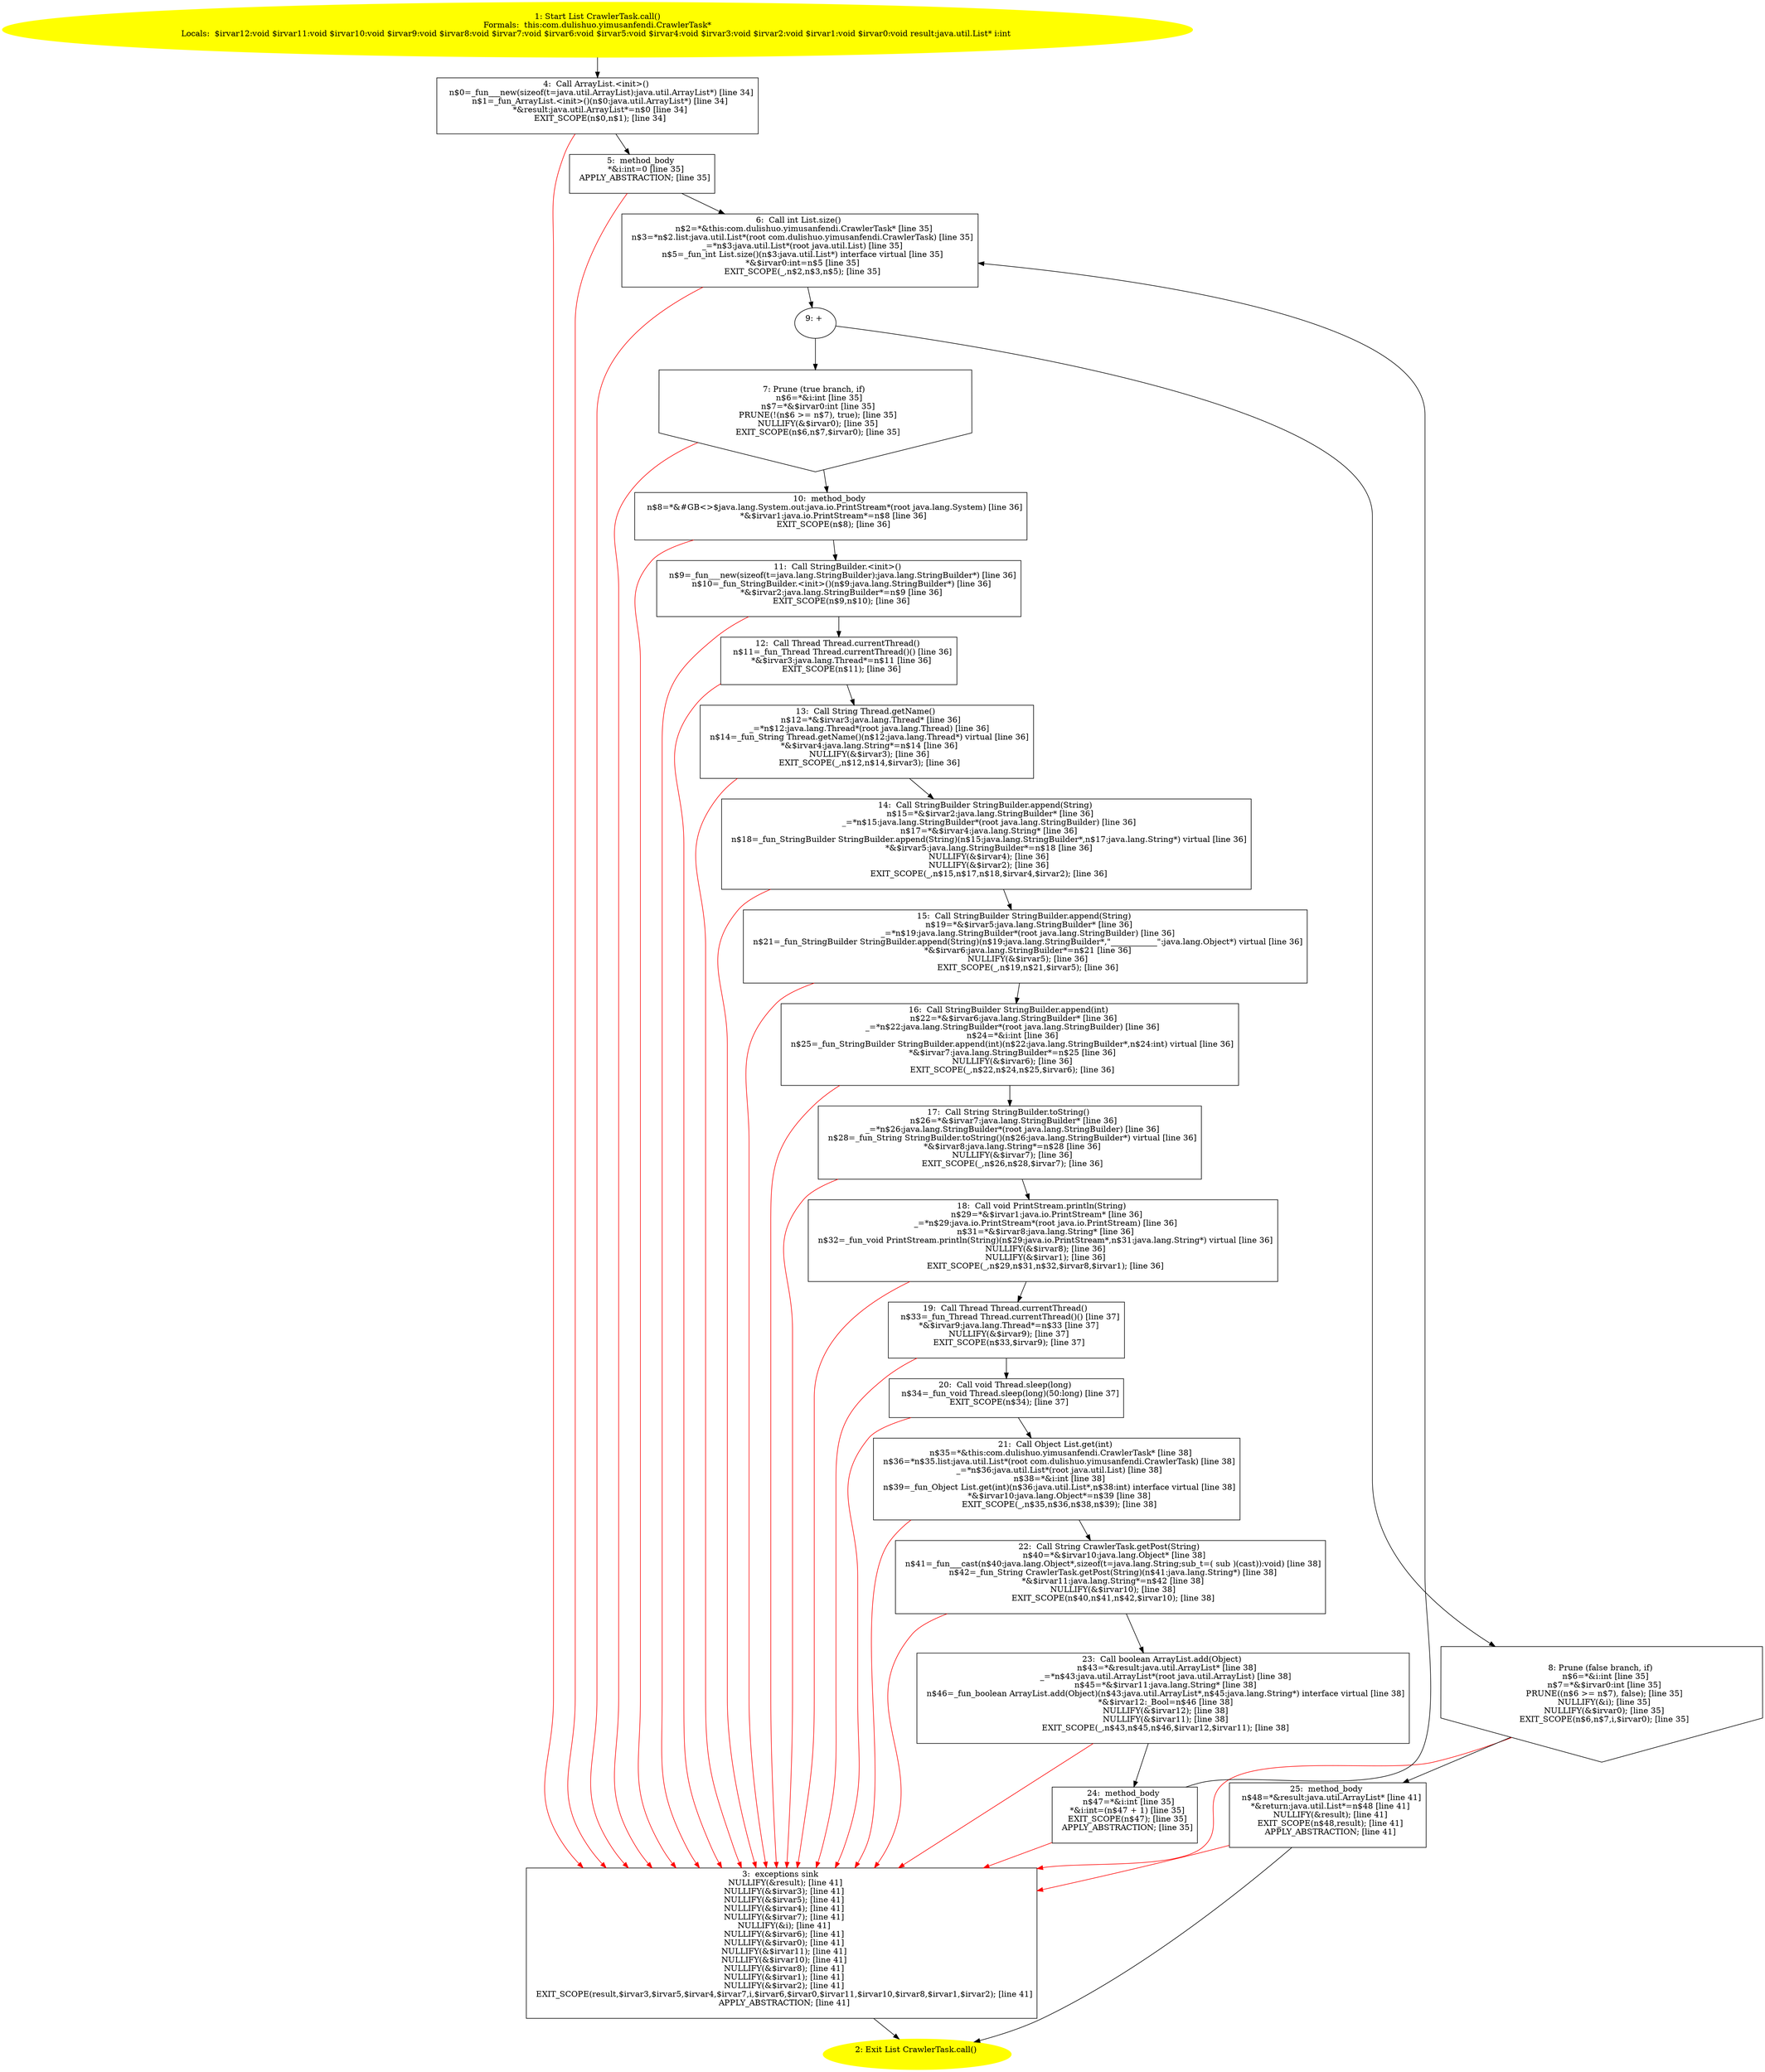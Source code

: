 /* @generated */
digraph cfg {
"com.dulishuo.yimusanfendi.CrawlerTask.call():java.util.List.db9e57e4d710e95842261ebe2998444a_1" [label="1: Start List CrawlerTask.call()\nFormals:  this:com.dulishuo.yimusanfendi.CrawlerTask*\nLocals:  $irvar12:void $irvar11:void $irvar10:void $irvar9:void $irvar8:void $irvar7:void $irvar6:void $irvar5:void $irvar4:void $irvar3:void $irvar2:void $irvar1:void $irvar0:void result:java.util.List* i:int \n  " color=yellow style=filled]
	

	 "com.dulishuo.yimusanfendi.CrawlerTask.call():java.util.List.db9e57e4d710e95842261ebe2998444a_1" -> "com.dulishuo.yimusanfendi.CrawlerTask.call():java.util.List.db9e57e4d710e95842261ebe2998444a_4" ;
"com.dulishuo.yimusanfendi.CrawlerTask.call():java.util.List.db9e57e4d710e95842261ebe2998444a_2" [label="2: Exit List CrawlerTask.call() \n  " color=yellow style=filled]
	

"com.dulishuo.yimusanfendi.CrawlerTask.call():java.util.List.db9e57e4d710e95842261ebe2998444a_3" [label="3:  exceptions sink \n   NULLIFY(&result); [line 41]\n  NULLIFY(&$irvar3); [line 41]\n  NULLIFY(&$irvar5); [line 41]\n  NULLIFY(&$irvar4); [line 41]\n  NULLIFY(&$irvar7); [line 41]\n  NULLIFY(&i); [line 41]\n  NULLIFY(&$irvar6); [line 41]\n  NULLIFY(&$irvar0); [line 41]\n  NULLIFY(&$irvar11); [line 41]\n  NULLIFY(&$irvar10); [line 41]\n  NULLIFY(&$irvar8); [line 41]\n  NULLIFY(&$irvar1); [line 41]\n  NULLIFY(&$irvar2); [line 41]\n  EXIT_SCOPE(result,$irvar3,$irvar5,$irvar4,$irvar7,i,$irvar6,$irvar0,$irvar11,$irvar10,$irvar8,$irvar1,$irvar2); [line 41]\n  APPLY_ABSTRACTION; [line 41]\n " shape="box"]
	

	 "com.dulishuo.yimusanfendi.CrawlerTask.call():java.util.List.db9e57e4d710e95842261ebe2998444a_3" -> "com.dulishuo.yimusanfendi.CrawlerTask.call():java.util.List.db9e57e4d710e95842261ebe2998444a_2" ;
"com.dulishuo.yimusanfendi.CrawlerTask.call():java.util.List.db9e57e4d710e95842261ebe2998444a_4" [label="4:  Call ArrayList.<init>() \n   n$0=_fun___new(sizeof(t=java.util.ArrayList):java.util.ArrayList*) [line 34]\n  n$1=_fun_ArrayList.<init>()(n$0:java.util.ArrayList*) [line 34]\n  *&result:java.util.ArrayList*=n$0 [line 34]\n  EXIT_SCOPE(n$0,n$1); [line 34]\n " shape="box"]
	

	 "com.dulishuo.yimusanfendi.CrawlerTask.call():java.util.List.db9e57e4d710e95842261ebe2998444a_4" -> "com.dulishuo.yimusanfendi.CrawlerTask.call():java.util.List.db9e57e4d710e95842261ebe2998444a_5" ;
	 "com.dulishuo.yimusanfendi.CrawlerTask.call():java.util.List.db9e57e4d710e95842261ebe2998444a_4" -> "com.dulishuo.yimusanfendi.CrawlerTask.call():java.util.List.db9e57e4d710e95842261ebe2998444a_3" [color="red" ];
"com.dulishuo.yimusanfendi.CrawlerTask.call():java.util.List.db9e57e4d710e95842261ebe2998444a_5" [label="5:  method_body \n   *&i:int=0 [line 35]\n  APPLY_ABSTRACTION; [line 35]\n " shape="box"]
	

	 "com.dulishuo.yimusanfendi.CrawlerTask.call():java.util.List.db9e57e4d710e95842261ebe2998444a_5" -> "com.dulishuo.yimusanfendi.CrawlerTask.call():java.util.List.db9e57e4d710e95842261ebe2998444a_6" ;
	 "com.dulishuo.yimusanfendi.CrawlerTask.call():java.util.List.db9e57e4d710e95842261ebe2998444a_5" -> "com.dulishuo.yimusanfendi.CrawlerTask.call():java.util.List.db9e57e4d710e95842261ebe2998444a_3" [color="red" ];
"com.dulishuo.yimusanfendi.CrawlerTask.call():java.util.List.db9e57e4d710e95842261ebe2998444a_6" [label="6:  Call int List.size() \n   n$2=*&this:com.dulishuo.yimusanfendi.CrawlerTask* [line 35]\n  n$3=*n$2.list:java.util.List*(root com.dulishuo.yimusanfendi.CrawlerTask) [line 35]\n  _=*n$3:java.util.List*(root java.util.List) [line 35]\n  n$5=_fun_int List.size()(n$3:java.util.List*) interface virtual [line 35]\n  *&$irvar0:int=n$5 [line 35]\n  EXIT_SCOPE(_,n$2,n$3,n$5); [line 35]\n " shape="box"]
	

	 "com.dulishuo.yimusanfendi.CrawlerTask.call():java.util.List.db9e57e4d710e95842261ebe2998444a_6" -> "com.dulishuo.yimusanfendi.CrawlerTask.call():java.util.List.db9e57e4d710e95842261ebe2998444a_9" ;
	 "com.dulishuo.yimusanfendi.CrawlerTask.call():java.util.List.db9e57e4d710e95842261ebe2998444a_6" -> "com.dulishuo.yimusanfendi.CrawlerTask.call():java.util.List.db9e57e4d710e95842261ebe2998444a_3" [color="red" ];
"com.dulishuo.yimusanfendi.CrawlerTask.call():java.util.List.db9e57e4d710e95842261ebe2998444a_7" [label="7: Prune (true branch, if) \n   n$6=*&i:int [line 35]\n  n$7=*&$irvar0:int [line 35]\n  PRUNE(!(n$6 >= n$7), true); [line 35]\n  NULLIFY(&$irvar0); [line 35]\n  EXIT_SCOPE(n$6,n$7,$irvar0); [line 35]\n " shape="invhouse"]
	

	 "com.dulishuo.yimusanfendi.CrawlerTask.call():java.util.List.db9e57e4d710e95842261ebe2998444a_7" -> "com.dulishuo.yimusanfendi.CrawlerTask.call():java.util.List.db9e57e4d710e95842261ebe2998444a_10" ;
	 "com.dulishuo.yimusanfendi.CrawlerTask.call():java.util.List.db9e57e4d710e95842261ebe2998444a_7" -> "com.dulishuo.yimusanfendi.CrawlerTask.call():java.util.List.db9e57e4d710e95842261ebe2998444a_3" [color="red" ];
"com.dulishuo.yimusanfendi.CrawlerTask.call():java.util.List.db9e57e4d710e95842261ebe2998444a_8" [label="8: Prune (false branch, if) \n   n$6=*&i:int [line 35]\n  n$7=*&$irvar0:int [line 35]\n  PRUNE((n$6 >= n$7), false); [line 35]\n  NULLIFY(&i); [line 35]\n  NULLIFY(&$irvar0); [line 35]\n  EXIT_SCOPE(n$6,n$7,i,$irvar0); [line 35]\n " shape="invhouse"]
	

	 "com.dulishuo.yimusanfendi.CrawlerTask.call():java.util.List.db9e57e4d710e95842261ebe2998444a_8" -> "com.dulishuo.yimusanfendi.CrawlerTask.call():java.util.List.db9e57e4d710e95842261ebe2998444a_25" ;
	 "com.dulishuo.yimusanfendi.CrawlerTask.call():java.util.List.db9e57e4d710e95842261ebe2998444a_8" -> "com.dulishuo.yimusanfendi.CrawlerTask.call():java.util.List.db9e57e4d710e95842261ebe2998444a_3" [color="red" ];
"com.dulishuo.yimusanfendi.CrawlerTask.call():java.util.List.db9e57e4d710e95842261ebe2998444a_9" [label="9: + \n  " ]
	

	 "com.dulishuo.yimusanfendi.CrawlerTask.call():java.util.List.db9e57e4d710e95842261ebe2998444a_9" -> "com.dulishuo.yimusanfendi.CrawlerTask.call():java.util.List.db9e57e4d710e95842261ebe2998444a_7" ;
	 "com.dulishuo.yimusanfendi.CrawlerTask.call():java.util.List.db9e57e4d710e95842261ebe2998444a_9" -> "com.dulishuo.yimusanfendi.CrawlerTask.call():java.util.List.db9e57e4d710e95842261ebe2998444a_8" ;
"com.dulishuo.yimusanfendi.CrawlerTask.call():java.util.List.db9e57e4d710e95842261ebe2998444a_10" [label="10:  method_body \n   n$8=*&#GB<>$java.lang.System.out:java.io.PrintStream*(root java.lang.System) [line 36]\n  *&$irvar1:java.io.PrintStream*=n$8 [line 36]\n  EXIT_SCOPE(n$8); [line 36]\n " shape="box"]
	

	 "com.dulishuo.yimusanfendi.CrawlerTask.call():java.util.List.db9e57e4d710e95842261ebe2998444a_10" -> "com.dulishuo.yimusanfendi.CrawlerTask.call():java.util.List.db9e57e4d710e95842261ebe2998444a_11" ;
	 "com.dulishuo.yimusanfendi.CrawlerTask.call():java.util.List.db9e57e4d710e95842261ebe2998444a_10" -> "com.dulishuo.yimusanfendi.CrawlerTask.call():java.util.List.db9e57e4d710e95842261ebe2998444a_3" [color="red" ];
"com.dulishuo.yimusanfendi.CrawlerTask.call():java.util.List.db9e57e4d710e95842261ebe2998444a_11" [label="11:  Call StringBuilder.<init>() \n   n$9=_fun___new(sizeof(t=java.lang.StringBuilder):java.lang.StringBuilder*) [line 36]\n  n$10=_fun_StringBuilder.<init>()(n$9:java.lang.StringBuilder*) [line 36]\n  *&$irvar2:java.lang.StringBuilder*=n$9 [line 36]\n  EXIT_SCOPE(n$9,n$10); [line 36]\n " shape="box"]
	

	 "com.dulishuo.yimusanfendi.CrawlerTask.call():java.util.List.db9e57e4d710e95842261ebe2998444a_11" -> "com.dulishuo.yimusanfendi.CrawlerTask.call():java.util.List.db9e57e4d710e95842261ebe2998444a_12" ;
	 "com.dulishuo.yimusanfendi.CrawlerTask.call():java.util.List.db9e57e4d710e95842261ebe2998444a_11" -> "com.dulishuo.yimusanfendi.CrawlerTask.call():java.util.List.db9e57e4d710e95842261ebe2998444a_3" [color="red" ];
"com.dulishuo.yimusanfendi.CrawlerTask.call():java.util.List.db9e57e4d710e95842261ebe2998444a_12" [label="12:  Call Thread Thread.currentThread() \n   n$11=_fun_Thread Thread.currentThread()() [line 36]\n  *&$irvar3:java.lang.Thread*=n$11 [line 36]\n  EXIT_SCOPE(n$11); [line 36]\n " shape="box"]
	

	 "com.dulishuo.yimusanfendi.CrawlerTask.call():java.util.List.db9e57e4d710e95842261ebe2998444a_12" -> "com.dulishuo.yimusanfendi.CrawlerTask.call():java.util.List.db9e57e4d710e95842261ebe2998444a_13" ;
	 "com.dulishuo.yimusanfendi.CrawlerTask.call():java.util.List.db9e57e4d710e95842261ebe2998444a_12" -> "com.dulishuo.yimusanfendi.CrawlerTask.call():java.util.List.db9e57e4d710e95842261ebe2998444a_3" [color="red" ];
"com.dulishuo.yimusanfendi.CrawlerTask.call():java.util.List.db9e57e4d710e95842261ebe2998444a_13" [label="13:  Call String Thread.getName() \n   n$12=*&$irvar3:java.lang.Thread* [line 36]\n  _=*n$12:java.lang.Thread*(root java.lang.Thread) [line 36]\n  n$14=_fun_String Thread.getName()(n$12:java.lang.Thread*) virtual [line 36]\n  *&$irvar4:java.lang.String*=n$14 [line 36]\n  NULLIFY(&$irvar3); [line 36]\n  EXIT_SCOPE(_,n$12,n$14,$irvar3); [line 36]\n " shape="box"]
	

	 "com.dulishuo.yimusanfendi.CrawlerTask.call():java.util.List.db9e57e4d710e95842261ebe2998444a_13" -> "com.dulishuo.yimusanfendi.CrawlerTask.call():java.util.List.db9e57e4d710e95842261ebe2998444a_14" ;
	 "com.dulishuo.yimusanfendi.CrawlerTask.call():java.util.List.db9e57e4d710e95842261ebe2998444a_13" -> "com.dulishuo.yimusanfendi.CrawlerTask.call():java.util.List.db9e57e4d710e95842261ebe2998444a_3" [color="red" ];
"com.dulishuo.yimusanfendi.CrawlerTask.call():java.util.List.db9e57e4d710e95842261ebe2998444a_14" [label="14:  Call StringBuilder StringBuilder.append(String) \n   n$15=*&$irvar2:java.lang.StringBuilder* [line 36]\n  _=*n$15:java.lang.StringBuilder*(root java.lang.StringBuilder) [line 36]\n  n$17=*&$irvar4:java.lang.String* [line 36]\n  n$18=_fun_StringBuilder StringBuilder.append(String)(n$15:java.lang.StringBuilder*,n$17:java.lang.String*) virtual [line 36]\n  *&$irvar5:java.lang.StringBuilder*=n$18 [line 36]\n  NULLIFY(&$irvar4); [line 36]\n  NULLIFY(&$irvar2); [line 36]\n  EXIT_SCOPE(_,n$15,n$17,n$18,$irvar4,$irvar2); [line 36]\n " shape="box"]
	

	 "com.dulishuo.yimusanfendi.CrawlerTask.call():java.util.List.db9e57e4d710e95842261ebe2998444a_14" -> "com.dulishuo.yimusanfendi.CrawlerTask.call():java.util.List.db9e57e4d710e95842261ebe2998444a_15" ;
	 "com.dulishuo.yimusanfendi.CrawlerTask.call():java.util.List.db9e57e4d710e95842261ebe2998444a_14" -> "com.dulishuo.yimusanfendi.CrawlerTask.call():java.util.List.db9e57e4d710e95842261ebe2998444a_3" [color="red" ];
"com.dulishuo.yimusanfendi.CrawlerTask.call():java.util.List.db9e57e4d710e95842261ebe2998444a_15" [label="15:  Call StringBuilder StringBuilder.append(String) \n   n$19=*&$irvar5:java.lang.StringBuilder* [line 36]\n  _=*n$19:java.lang.StringBuilder*(root java.lang.StringBuilder) [line 36]\n  n$21=_fun_StringBuilder StringBuilder.append(String)(n$19:java.lang.StringBuilder*,\"____________\":java.lang.Object*) virtual [line 36]\n  *&$irvar6:java.lang.StringBuilder*=n$21 [line 36]\n  NULLIFY(&$irvar5); [line 36]\n  EXIT_SCOPE(_,n$19,n$21,$irvar5); [line 36]\n " shape="box"]
	

	 "com.dulishuo.yimusanfendi.CrawlerTask.call():java.util.List.db9e57e4d710e95842261ebe2998444a_15" -> "com.dulishuo.yimusanfendi.CrawlerTask.call():java.util.List.db9e57e4d710e95842261ebe2998444a_16" ;
	 "com.dulishuo.yimusanfendi.CrawlerTask.call():java.util.List.db9e57e4d710e95842261ebe2998444a_15" -> "com.dulishuo.yimusanfendi.CrawlerTask.call():java.util.List.db9e57e4d710e95842261ebe2998444a_3" [color="red" ];
"com.dulishuo.yimusanfendi.CrawlerTask.call():java.util.List.db9e57e4d710e95842261ebe2998444a_16" [label="16:  Call StringBuilder StringBuilder.append(int) \n   n$22=*&$irvar6:java.lang.StringBuilder* [line 36]\n  _=*n$22:java.lang.StringBuilder*(root java.lang.StringBuilder) [line 36]\n  n$24=*&i:int [line 36]\n  n$25=_fun_StringBuilder StringBuilder.append(int)(n$22:java.lang.StringBuilder*,n$24:int) virtual [line 36]\n  *&$irvar7:java.lang.StringBuilder*=n$25 [line 36]\n  NULLIFY(&$irvar6); [line 36]\n  EXIT_SCOPE(_,n$22,n$24,n$25,$irvar6); [line 36]\n " shape="box"]
	

	 "com.dulishuo.yimusanfendi.CrawlerTask.call():java.util.List.db9e57e4d710e95842261ebe2998444a_16" -> "com.dulishuo.yimusanfendi.CrawlerTask.call():java.util.List.db9e57e4d710e95842261ebe2998444a_17" ;
	 "com.dulishuo.yimusanfendi.CrawlerTask.call():java.util.List.db9e57e4d710e95842261ebe2998444a_16" -> "com.dulishuo.yimusanfendi.CrawlerTask.call():java.util.List.db9e57e4d710e95842261ebe2998444a_3" [color="red" ];
"com.dulishuo.yimusanfendi.CrawlerTask.call():java.util.List.db9e57e4d710e95842261ebe2998444a_17" [label="17:  Call String StringBuilder.toString() \n   n$26=*&$irvar7:java.lang.StringBuilder* [line 36]\n  _=*n$26:java.lang.StringBuilder*(root java.lang.StringBuilder) [line 36]\n  n$28=_fun_String StringBuilder.toString()(n$26:java.lang.StringBuilder*) virtual [line 36]\n  *&$irvar8:java.lang.String*=n$28 [line 36]\n  NULLIFY(&$irvar7); [line 36]\n  EXIT_SCOPE(_,n$26,n$28,$irvar7); [line 36]\n " shape="box"]
	

	 "com.dulishuo.yimusanfendi.CrawlerTask.call():java.util.List.db9e57e4d710e95842261ebe2998444a_17" -> "com.dulishuo.yimusanfendi.CrawlerTask.call():java.util.List.db9e57e4d710e95842261ebe2998444a_18" ;
	 "com.dulishuo.yimusanfendi.CrawlerTask.call():java.util.List.db9e57e4d710e95842261ebe2998444a_17" -> "com.dulishuo.yimusanfendi.CrawlerTask.call():java.util.List.db9e57e4d710e95842261ebe2998444a_3" [color="red" ];
"com.dulishuo.yimusanfendi.CrawlerTask.call():java.util.List.db9e57e4d710e95842261ebe2998444a_18" [label="18:  Call void PrintStream.println(String) \n   n$29=*&$irvar1:java.io.PrintStream* [line 36]\n  _=*n$29:java.io.PrintStream*(root java.io.PrintStream) [line 36]\n  n$31=*&$irvar8:java.lang.String* [line 36]\n  n$32=_fun_void PrintStream.println(String)(n$29:java.io.PrintStream*,n$31:java.lang.String*) virtual [line 36]\n  NULLIFY(&$irvar8); [line 36]\n  NULLIFY(&$irvar1); [line 36]\n  EXIT_SCOPE(_,n$29,n$31,n$32,$irvar8,$irvar1); [line 36]\n " shape="box"]
	

	 "com.dulishuo.yimusanfendi.CrawlerTask.call():java.util.List.db9e57e4d710e95842261ebe2998444a_18" -> "com.dulishuo.yimusanfendi.CrawlerTask.call():java.util.List.db9e57e4d710e95842261ebe2998444a_19" ;
	 "com.dulishuo.yimusanfendi.CrawlerTask.call():java.util.List.db9e57e4d710e95842261ebe2998444a_18" -> "com.dulishuo.yimusanfendi.CrawlerTask.call():java.util.List.db9e57e4d710e95842261ebe2998444a_3" [color="red" ];
"com.dulishuo.yimusanfendi.CrawlerTask.call():java.util.List.db9e57e4d710e95842261ebe2998444a_19" [label="19:  Call Thread Thread.currentThread() \n   n$33=_fun_Thread Thread.currentThread()() [line 37]\n  *&$irvar9:java.lang.Thread*=n$33 [line 37]\n  NULLIFY(&$irvar9); [line 37]\n  EXIT_SCOPE(n$33,$irvar9); [line 37]\n " shape="box"]
	

	 "com.dulishuo.yimusanfendi.CrawlerTask.call():java.util.List.db9e57e4d710e95842261ebe2998444a_19" -> "com.dulishuo.yimusanfendi.CrawlerTask.call():java.util.List.db9e57e4d710e95842261ebe2998444a_20" ;
	 "com.dulishuo.yimusanfendi.CrawlerTask.call():java.util.List.db9e57e4d710e95842261ebe2998444a_19" -> "com.dulishuo.yimusanfendi.CrawlerTask.call():java.util.List.db9e57e4d710e95842261ebe2998444a_3" [color="red" ];
"com.dulishuo.yimusanfendi.CrawlerTask.call():java.util.List.db9e57e4d710e95842261ebe2998444a_20" [label="20:  Call void Thread.sleep(long) \n   n$34=_fun_void Thread.sleep(long)(50:long) [line 37]\n  EXIT_SCOPE(n$34); [line 37]\n " shape="box"]
	

	 "com.dulishuo.yimusanfendi.CrawlerTask.call():java.util.List.db9e57e4d710e95842261ebe2998444a_20" -> "com.dulishuo.yimusanfendi.CrawlerTask.call():java.util.List.db9e57e4d710e95842261ebe2998444a_21" ;
	 "com.dulishuo.yimusanfendi.CrawlerTask.call():java.util.List.db9e57e4d710e95842261ebe2998444a_20" -> "com.dulishuo.yimusanfendi.CrawlerTask.call():java.util.List.db9e57e4d710e95842261ebe2998444a_3" [color="red" ];
"com.dulishuo.yimusanfendi.CrawlerTask.call():java.util.List.db9e57e4d710e95842261ebe2998444a_21" [label="21:  Call Object List.get(int) \n   n$35=*&this:com.dulishuo.yimusanfendi.CrawlerTask* [line 38]\n  n$36=*n$35.list:java.util.List*(root com.dulishuo.yimusanfendi.CrawlerTask) [line 38]\n  _=*n$36:java.util.List*(root java.util.List) [line 38]\n  n$38=*&i:int [line 38]\n  n$39=_fun_Object List.get(int)(n$36:java.util.List*,n$38:int) interface virtual [line 38]\n  *&$irvar10:java.lang.Object*=n$39 [line 38]\n  EXIT_SCOPE(_,n$35,n$36,n$38,n$39); [line 38]\n " shape="box"]
	

	 "com.dulishuo.yimusanfendi.CrawlerTask.call():java.util.List.db9e57e4d710e95842261ebe2998444a_21" -> "com.dulishuo.yimusanfendi.CrawlerTask.call():java.util.List.db9e57e4d710e95842261ebe2998444a_22" ;
	 "com.dulishuo.yimusanfendi.CrawlerTask.call():java.util.List.db9e57e4d710e95842261ebe2998444a_21" -> "com.dulishuo.yimusanfendi.CrawlerTask.call():java.util.List.db9e57e4d710e95842261ebe2998444a_3" [color="red" ];
"com.dulishuo.yimusanfendi.CrawlerTask.call():java.util.List.db9e57e4d710e95842261ebe2998444a_22" [label="22:  Call String CrawlerTask.getPost(String) \n   n$40=*&$irvar10:java.lang.Object* [line 38]\n  n$41=_fun___cast(n$40:java.lang.Object*,sizeof(t=java.lang.String;sub_t=( sub )(cast)):void) [line 38]\n  n$42=_fun_String CrawlerTask.getPost(String)(n$41:java.lang.String*) [line 38]\n  *&$irvar11:java.lang.String*=n$42 [line 38]\n  NULLIFY(&$irvar10); [line 38]\n  EXIT_SCOPE(n$40,n$41,n$42,$irvar10); [line 38]\n " shape="box"]
	

	 "com.dulishuo.yimusanfendi.CrawlerTask.call():java.util.List.db9e57e4d710e95842261ebe2998444a_22" -> "com.dulishuo.yimusanfendi.CrawlerTask.call():java.util.List.db9e57e4d710e95842261ebe2998444a_23" ;
	 "com.dulishuo.yimusanfendi.CrawlerTask.call():java.util.List.db9e57e4d710e95842261ebe2998444a_22" -> "com.dulishuo.yimusanfendi.CrawlerTask.call():java.util.List.db9e57e4d710e95842261ebe2998444a_3" [color="red" ];
"com.dulishuo.yimusanfendi.CrawlerTask.call():java.util.List.db9e57e4d710e95842261ebe2998444a_23" [label="23:  Call boolean ArrayList.add(Object) \n   n$43=*&result:java.util.ArrayList* [line 38]\n  _=*n$43:java.util.ArrayList*(root java.util.ArrayList) [line 38]\n  n$45=*&$irvar11:java.lang.String* [line 38]\n  n$46=_fun_boolean ArrayList.add(Object)(n$43:java.util.ArrayList*,n$45:java.lang.String*) interface virtual [line 38]\n  *&$irvar12:_Bool=n$46 [line 38]\n  NULLIFY(&$irvar12); [line 38]\n  NULLIFY(&$irvar11); [line 38]\n  EXIT_SCOPE(_,n$43,n$45,n$46,$irvar12,$irvar11); [line 38]\n " shape="box"]
	

	 "com.dulishuo.yimusanfendi.CrawlerTask.call():java.util.List.db9e57e4d710e95842261ebe2998444a_23" -> "com.dulishuo.yimusanfendi.CrawlerTask.call():java.util.List.db9e57e4d710e95842261ebe2998444a_24" ;
	 "com.dulishuo.yimusanfendi.CrawlerTask.call():java.util.List.db9e57e4d710e95842261ebe2998444a_23" -> "com.dulishuo.yimusanfendi.CrawlerTask.call():java.util.List.db9e57e4d710e95842261ebe2998444a_3" [color="red" ];
"com.dulishuo.yimusanfendi.CrawlerTask.call():java.util.List.db9e57e4d710e95842261ebe2998444a_24" [label="24:  method_body \n   n$47=*&i:int [line 35]\n  *&i:int=(n$47 + 1) [line 35]\n  EXIT_SCOPE(n$47); [line 35]\n  APPLY_ABSTRACTION; [line 35]\n " shape="box"]
	

	 "com.dulishuo.yimusanfendi.CrawlerTask.call():java.util.List.db9e57e4d710e95842261ebe2998444a_24" -> "com.dulishuo.yimusanfendi.CrawlerTask.call():java.util.List.db9e57e4d710e95842261ebe2998444a_6" ;
	 "com.dulishuo.yimusanfendi.CrawlerTask.call():java.util.List.db9e57e4d710e95842261ebe2998444a_24" -> "com.dulishuo.yimusanfendi.CrawlerTask.call():java.util.List.db9e57e4d710e95842261ebe2998444a_3" [color="red" ];
"com.dulishuo.yimusanfendi.CrawlerTask.call():java.util.List.db9e57e4d710e95842261ebe2998444a_25" [label="25:  method_body \n   n$48=*&result:java.util.ArrayList* [line 41]\n  *&return:java.util.List*=n$48 [line 41]\n  NULLIFY(&result); [line 41]\n  EXIT_SCOPE(n$48,result); [line 41]\n  APPLY_ABSTRACTION; [line 41]\n " shape="box"]
	

	 "com.dulishuo.yimusanfendi.CrawlerTask.call():java.util.List.db9e57e4d710e95842261ebe2998444a_25" -> "com.dulishuo.yimusanfendi.CrawlerTask.call():java.util.List.db9e57e4d710e95842261ebe2998444a_2" ;
	 "com.dulishuo.yimusanfendi.CrawlerTask.call():java.util.List.db9e57e4d710e95842261ebe2998444a_25" -> "com.dulishuo.yimusanfendi.CrawlerTask.call():java.util.List.db9e57e4d710e95842261ebe2998444a_3" [color="red" ];
}
